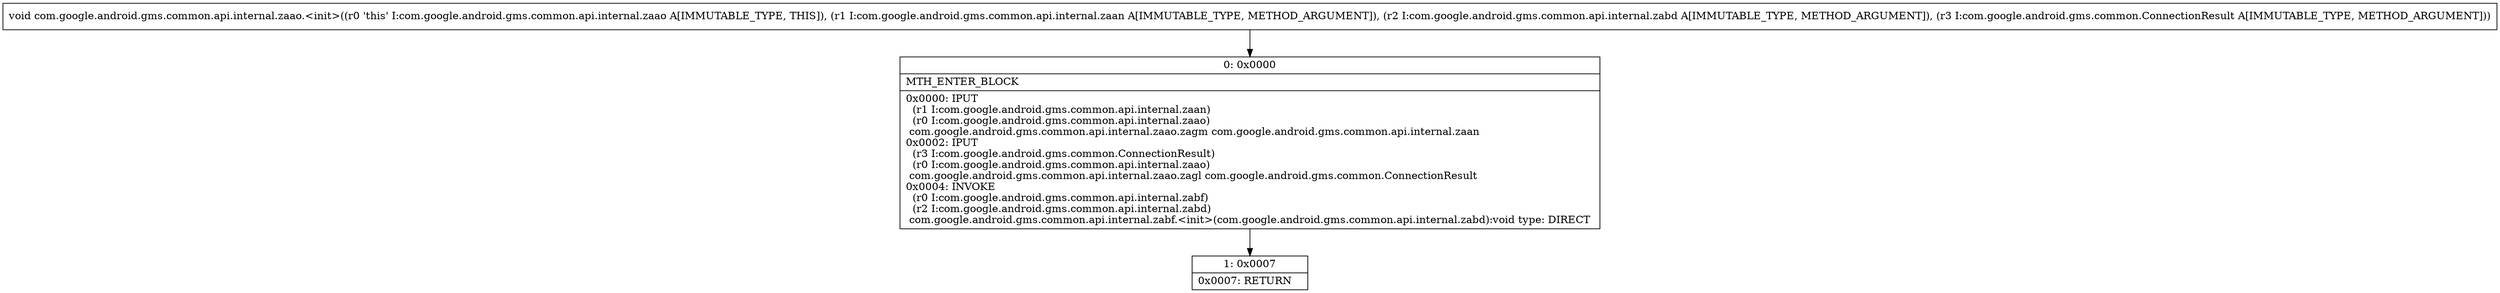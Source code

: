digraph "CFG forcom.google.android.gms.common.api.internal.zaao.\<init\>(Lcom\/google\/android\/gms\/common\/api\/internal\/zaan;Lcom\/google\/android\/gms\/common\/api\/internal\/zabd;Lcom\/google\/android\/gms\/common\/ConnectionResult;)V" {
Node_0 [shape=record,label="{0\:\ 0x0000|MTH_ENTER_BLOCK\l|0x0000: IPUT  \l  (r1 I:com.google.android.gms.common.api.internal.zaan)\l  (r0 I:com.google.android.gms.common.api.internal.zaao)\l com.google.android.gms.common.api.internal.zaao.zagm com.google.android.gms.common.api.internal.zaan \l0x0002: IPUT  \l  (r3 I:com.google.android.gms.common.ConnectionResult)\l  (r0 I:com.google.android.gms.common.api.internal.zaao)\l com.google.android.gms.common.api.internal.zaao.zagl com.google.android.gms.common.ConnectionResult \l0x0004: INVOKE  \l  (r0 I:com.google.android.gms.common.api.internal.zabf)\l  (r2 I:com.google.android.gms.common.api.internal.zabd)\l com.google.android.gms.common.api.internal.zabf.\<init\>(com.google.android.gms.common.api.internal.zabd):void type: DIRECT \l}"];
Node_1 [shape=record,label="{1\:\ 0x0007|0x0007: RETURN   \l}"];
MethodNode[shape=record,label="{void com.google.android.gms.common.api.internal.zaao.\<init\>((r0 'this' I:com.google.android.gms.common.api.internal.zaao A[IMMUTABLE_TYPE, THIS]), (r1 I:com.google.android.gms.common.api.internal.zaan A[IMMUTABLE_TYPE, METHOD_ARGUMENT]), (r2 I:com.google.android.gms.common.api.internal.zabd A[IMMUTABLE_TYPE, METHOD_ARGUMENT]), (r3 I:com.google.android.gms.common.ConnectionResult A[IMMUTABLE_TYPE, METHOD_ARGUMENT])) }"];
MethodNode -> Node_0;
Node_0 -> Node_1;
}


